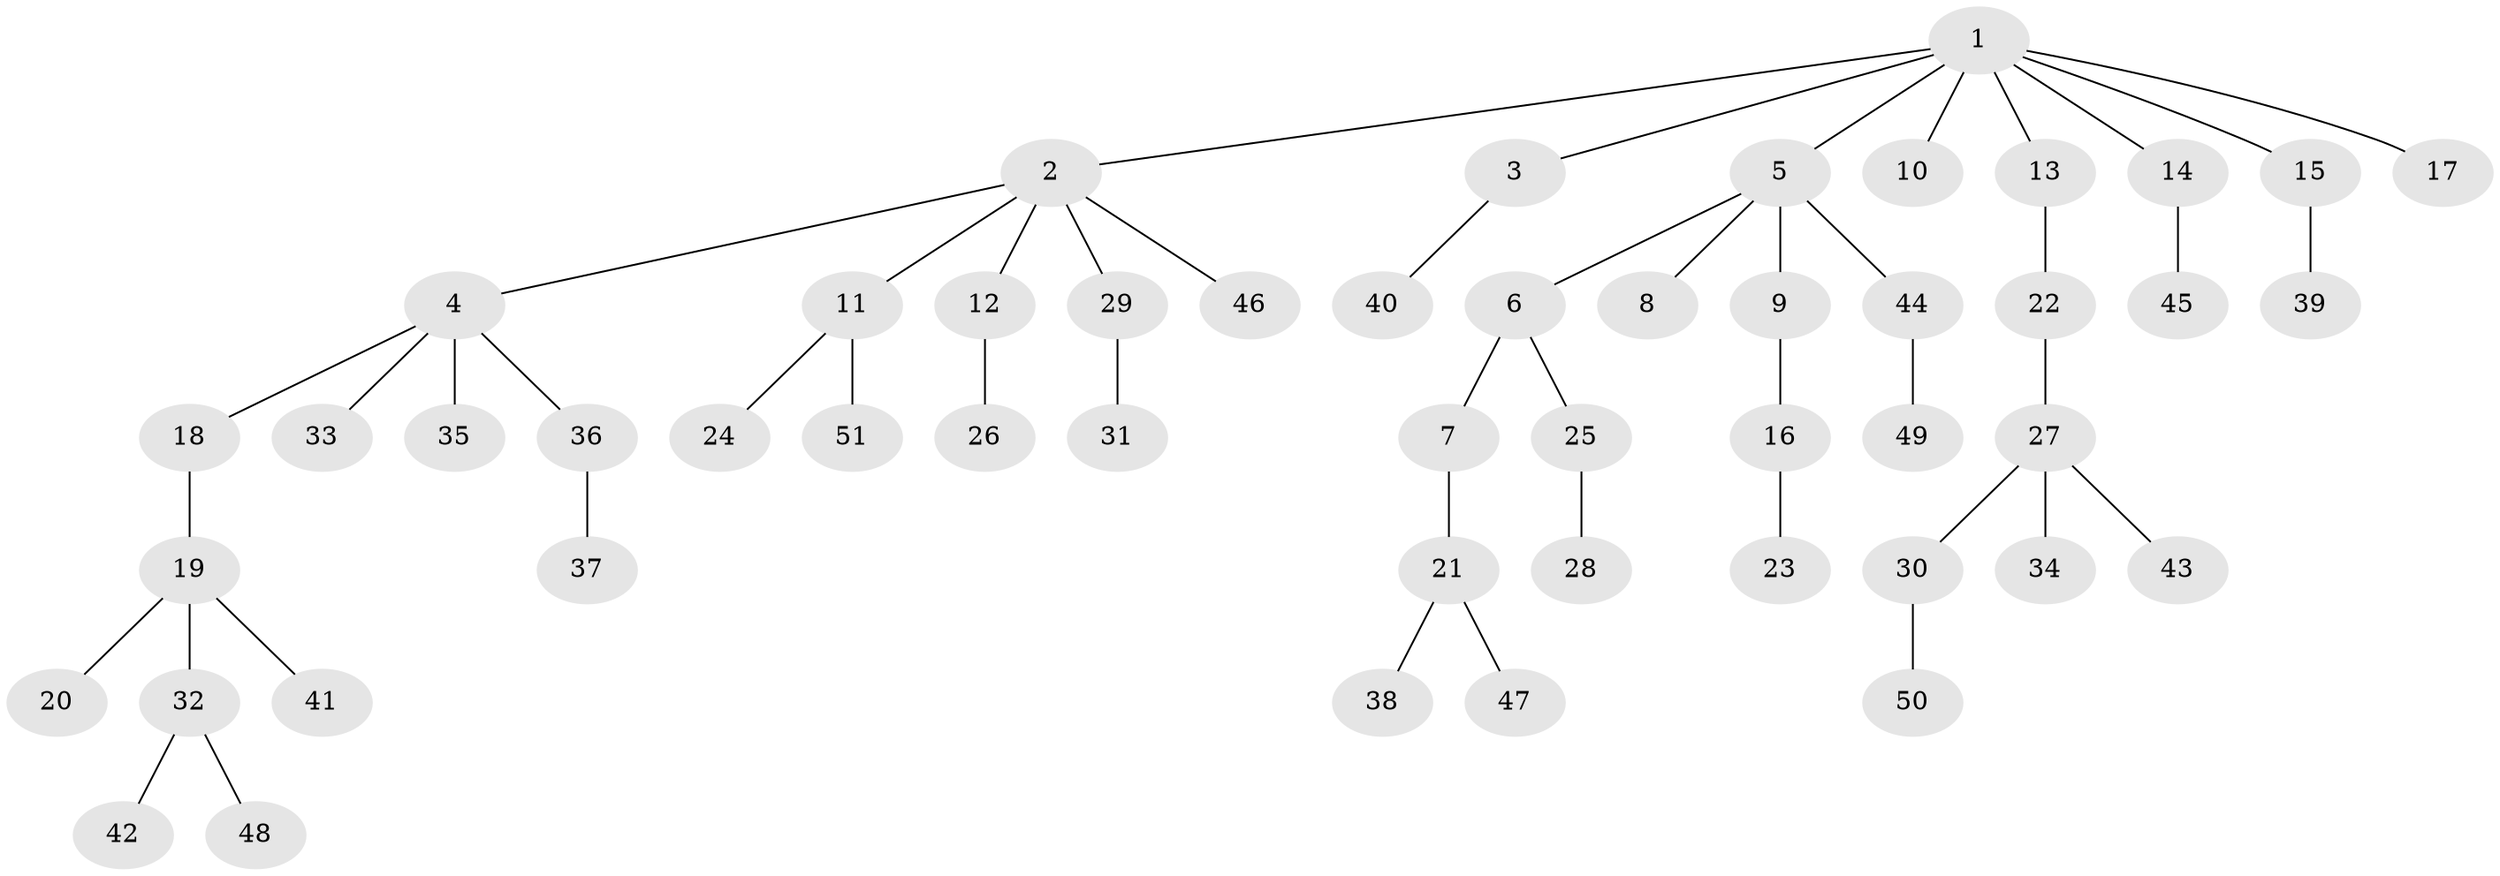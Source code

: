 // coarse degree distribution, {13: 0.058823529411764705, 4: 0.058823529411764705, 1: 0.8823529411764706}
// Generated by graph-tools (version 1.1) at 2025/19/03/04/25 18:19:10]
// undirected, 51 vertices, 50 edges
graph export_dot {
graph [start="1"]
  node [color=gray90,style=filled];
  1;
  2;
  3;
  4;
  5;
  6;
  7;
  8;
  9;
  10;
  11;
  12;
  13;
  14;
  15;
  16;
  17;
  18;
  19;
  20;
  21;
  22;
  23;
  24;
  25;
  26;
  27;
  28;
  29;
  30;
  31;
  32;
  33;
  34;
  35;
  36;
  37;
  38;
  39;
  40;
  41;
  42;
  43;
  44;
  45;
  46;
  47;
  48;
  49;
  50;
  51;
  1 -- 2;
  1 -- 3;
  1 -- 5;
  1 -- 10;
  1 -- 13;
  1 -- 14;
  1 -- 15;
  1 -- 17;
  2 -- 4;
  2 -- 11;
  2 -- 12;
  2 -- 29;
  2 -- 46;
  3 -- 40;
  4 -- 18;
  4 -- 33;
  4 -- 35;
  4 -- 36;
  5 -- 6;
  5 -- 8;
  5 -- 9;
  5 -- 44;
  6 -- 7;
  6 -- 25;
  7 -- 21;
  9 -- 16;
  11 -- 24;
  11 -- 51;
  12 -- 26;
  13 -- 22;
  14 -- 45;
  15 -- 39;
  16 -- 23;
  18 -- 19;
  19 -- 20;
  19 -- 32;
  19 -- 41;
  21 -- 38;
  21 -- 47;
  22 -- 27;
  25 -- 28;
  27 -- 30;
  27 -- 34;
  27 -- 43;
  29 -- 31;
  30 -- 50;
  32 -- 42;
  32 -- 48;
  36 -- 37;
  44 -- 49;
}
